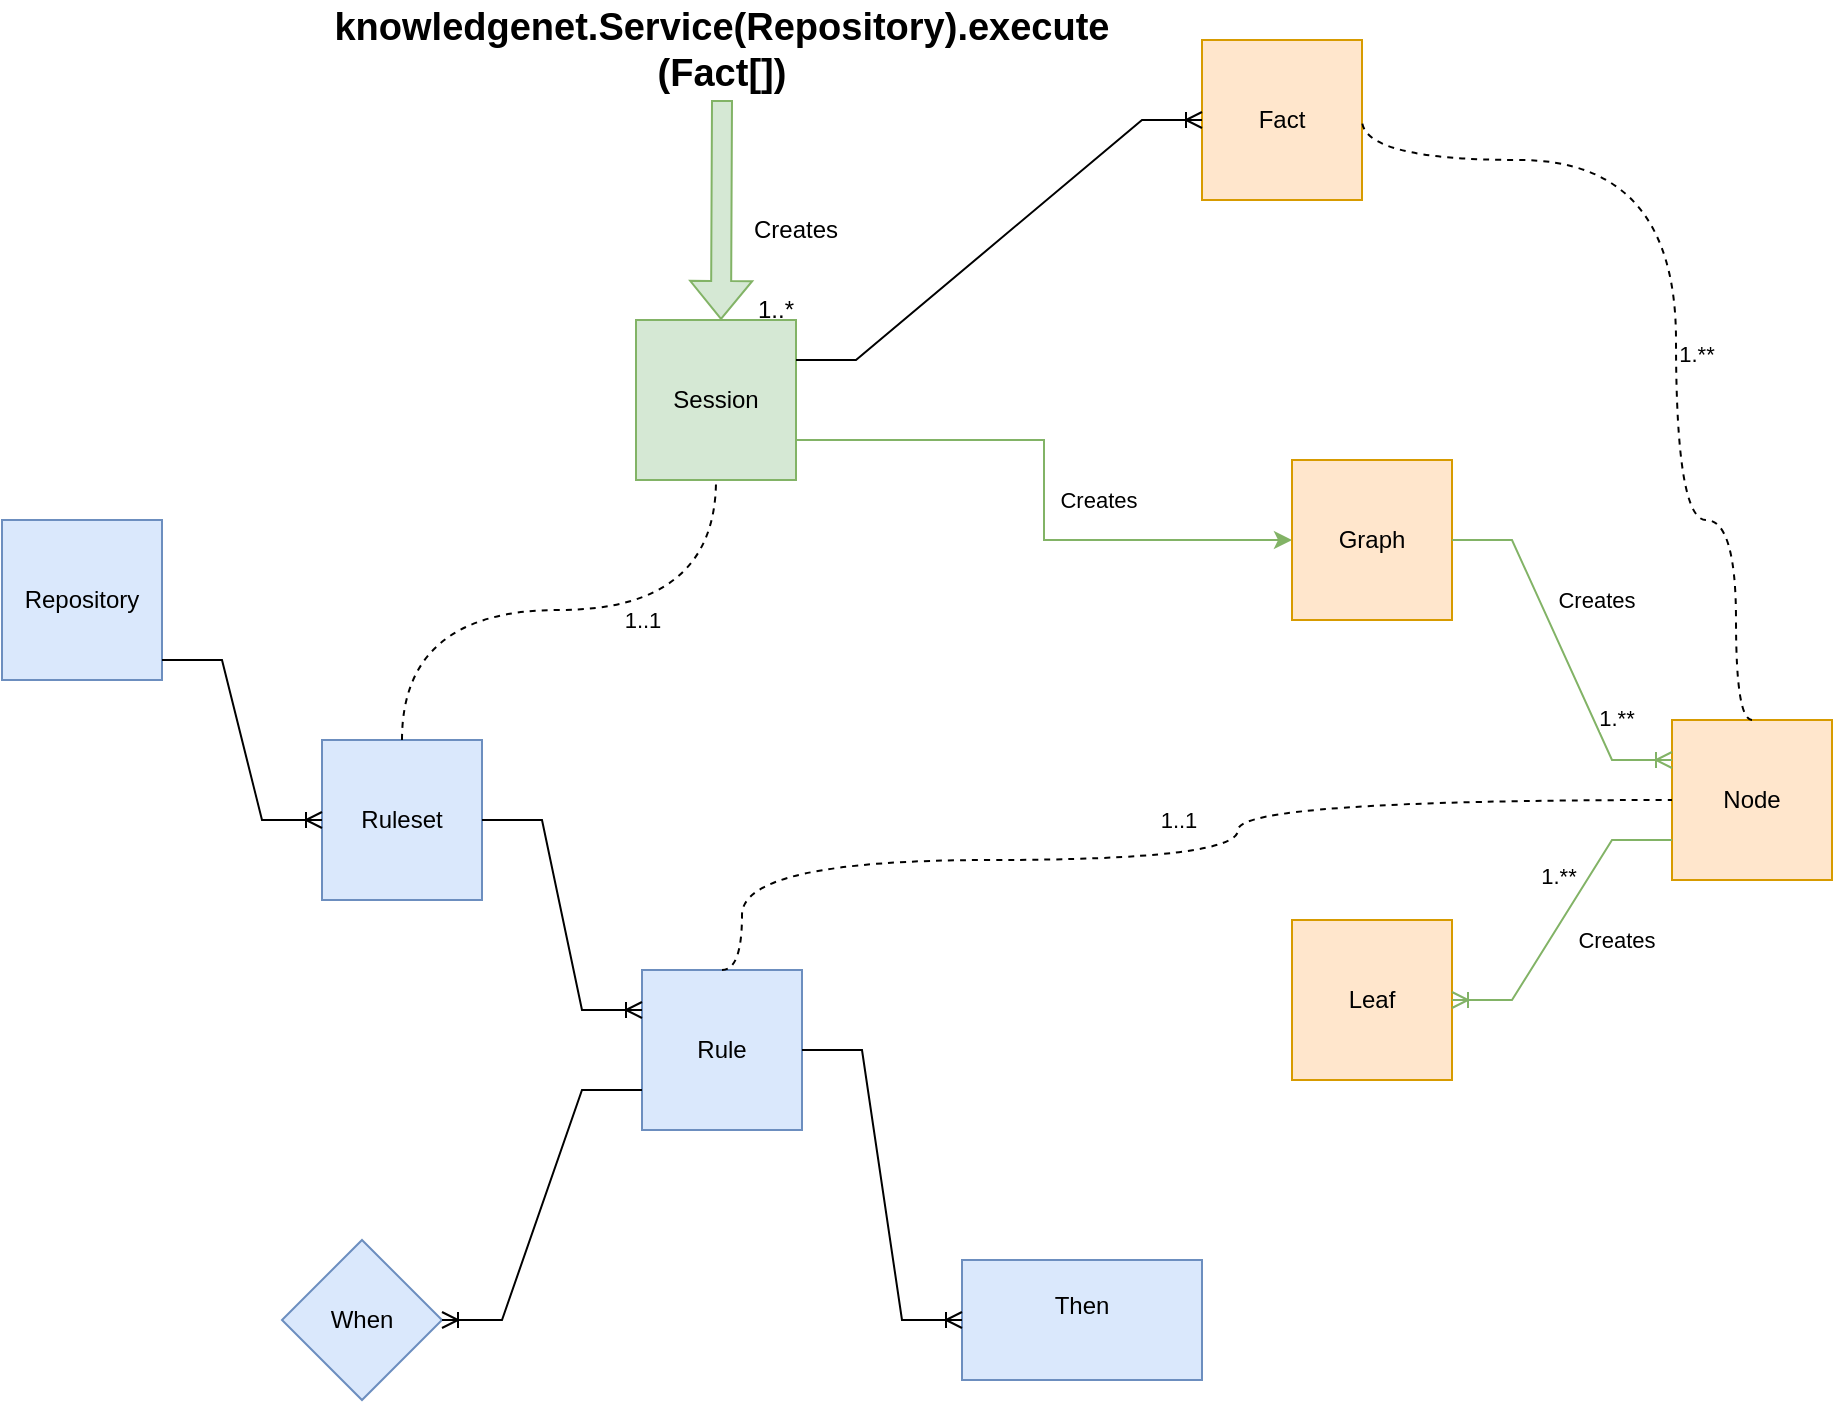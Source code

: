 <mxfile version="25.0.3">
  <diagram name="Page-1" id="RC7_iYQg-gNcwzrBWBoC">
    <mxGraphModel dx="1050" dy="570" grid="1" gridSize="10" guides="1" tooltips="1" connect="1" arrows="1" fold="1" page="1" pageScale="1" pageWidth="1100" pageHeight="850" math="0" shadow="0">
      <root>
        <mxCell id="0" />
        <mxCell id="1" parent="0" />
        <mxCell id="3p7cboEdOOLLmn491Co7-1" value="Repository" style="whiteSpace=wrap;html=1;aspect=fixed;fillColor=#dae8fc;strokeColor=#6c8ebf;" parent="1" vertex="1">
          <mxGeometry x="93" y="310" width="80" height="80" as="geometry" />
        </mxCell>
        <mxCell id="3p7cboEdOOLLmn491Co7-2" value="Ruleset" style="whiteSpace=wrap;html=1;aspect=fixed;fillColor=#dae8fc;strokeColor=#6c8ebf;" parent="1" vertex="1">
          <mxGeometry x="253" y="420" width="80" height="80" as="geometry" />
        </mxCell>
        <mxCell id="3p7cboEdOOLLmn491Co7-3" value="Rule" style="whiteSpace=wrap;html=1;aspect=fixed;fillColor=#dae8fc;strokeColor=#6c8ebf;" parent="1" vertex="1">
          <mxGeometry x="413" y="535" width="80" height="80" as="geometry" />
        </mxCell>
        <mxCell id="3p7cboEdOOLLmn491Co7-4" value="When" style="rhombus;whiteSpace=wrap;html=1;fillColor=#dae8fc;strokeColor=#6c8ebf;" parent="1" vertex="1">
          <mxGeometry x="233" y="670" width="80" height="80" as="geometry" />
        </mxCell>
        <mxCell id="3p7cboEdOOLLmn491Co7-5" value="Then&lt;div&gt;&lt;br&gt;&lt;/div&gt;" style="rounded=0;whiteSpace=wrap;html=1;fillColor=#dae8fc;strokeColor=#6c8ebf;" parent="1" vertex="1">
          <mxGeometry x="573" y="680" width="120" height="60" as="geometry" />
        </mxCell>
        <mxCell id="3p7cboEdOOLLmn491Co7-20" style="edgeStyle=orthogonalEdgeStyle;rounded=0;orthogonalLoop=1;jettySize=auto;html=1;exitX=1;exitY=0.75;exitDx=0;exitDy=0;entryX=0;entryY=0.5;entryDx=0;entryDy=0;fillColor=#d5e8d4;strokeColor=#82b366;" parent="1" source="3p7cboEdOOLLmn491Co7-6" target="3p7cboEdOOLLmn491Co7-9" edge="1">
          <mxGeometry relative="1" as="geometry" />
        </mxCell>
        <mxCell id="3p7cboEdOOLLmn491Co7-21" value="Creates" style="edgeLabel;html=1;align=center;verticalAlign=middle;resizable=0;points=[];" parent="3p7cboEdOOLLmn491Co7-20" vertex="1" connectable="0">
          <mxGeometry x="-0.218" y="-2" relative="1" as="geometry">
            <mxPoint x="34" y="28" as="offset" />
          </mxGeometry>
        </mxCell>
        <mxCell id="3p7cboEdOOLLmn491Co7-6" value="Session" style="whiteSpace=wrap;html=1;aspect=fixed;fillColor=#d5e8d4;strokeColor=#82b366;" parent="1" vertex="1">
          <mxGeometry x="410" y="210" width="80" height="80" as="geometry" />
        </mxCell>
        <mxCell id="3p7cboEdOOLLmn491Co7-8" value="Fact" style="whiteSpace=wrap;html=1;aspect=fixed;fillColor=#ffe6cc;strokeColor=#d79b00;" parent="1" vertex="1">
          <mxGeometry x="693" y="70" width="80" height="80" as="geometry" />
        </mxCell>
        <mxCell id="3p7cboEdOOLLmn491Co7-9" value="Graph" style="whiteSpace=wrap;html=1;aspect=fixed;fillColor=#ffe6cc;strokeColor=#d79b00;" parent="1" vertex="1">
          <mxGeometry x="738" y="280" width="80" height="80" as="geometry" />
        </mxCell>
        <mxCell id="3p7cboEdOOLLmn491Co7-10" value="Node" style="whiteSpace=wrap;html=1;aspect=fixed;fillColor=#ffe6cc;strokeColor=#d79b00;" parent="1" vertex="1">
          <mxGeometry x="928" y="410" width="80" height="80" as="geometry" />
        </mxCell>
        <mxCell id="3p7cboEdOOLLmn491Co7-11" value="Leaf" style="whiteSpace=wrap;html=1;aspect=fixed;fillColor=#ffe6cc;strokeColor=#d79b00;" parent="1" vertex="1">
          <mxGeometry x="738" y="510" width="80" height="80" as="geometry" />
        </mxCell>
        <mxCell id="3p7cboEdOOLLmn491Co7-15" value="" style="edgeStyle=entityRelationEdgeStyle;fontSize=12;html=1;endArrow=ERoneToMany;rounded=0;entryX=0;entryY=0.25;entryDx=0;entryDy=0;exitX=1;exitY=0.5;exitDx=0;exitDy=0;fillColor=#d5e8d4;strokeColor=#82b366;" parent="1" source="3p7cboEdOOLLmn491Co7-9" target="3p7cboEdOOLLmn491Co7-10" edge="1">
          <mxGeometry width="100" height="100" relative="1" as="geometry">
            <mxPoint x="623" y="540" as="sourcePoint" />
            <mxPoint x="723" y="440" as="targetPoint" />
          </mxGeometry>
        </mxCell>
        <mxCell id="hTZwY5HHQxkWMezb6eO1-17" value="Creates" style="edgeLabel;html=1;align=center;verticalAlign=middle;resizable=0;points=[];" parent="3p7cboEdOOLLmn491Co7-15" vertex="1" connectable="0">
          <mxGeometry x="0.263" y="-1" relative="1" as="geometry">
            <mxPoint x="8" y="-47" as="offset" />
          </mxGeometry>
        </mxCell>
        <mxCell id="hTZwY5HHQxkWMezb6eO1-24" value="1.**" style="edgeLabel;html=1;align=center;verticalAlign=middle;resizable=0;points=[];" parent="3p7cboEdOOLLmn491Co7-15" vertex="1" connectable="0">
          <mxGeometry x="0.416" relative="1" as="geometry">
            <mxPoint x="11" as="offset" />
          </mxGeometry>
        </mxCell>
        <mxCell id="3p7cboEdOOLLmn491Co7-16" value="" style="edgeStyle=entityRelationEdgeStyle;fontSize=12;html=1;endArrow=ERoneToMany;rounded=0;exitX=0;exitY=0.75;exitDx=0;exitDy=0;entryX=1;entryY=0.5;entryDx=0;entryDy=0;fillColor=#d5e8d4;strokeColor=#82b366;" parent="1" source="3p7cboEdOOLLmn491Co7-10" target="3p7cboEdOOLLmn491Co7-11" edge="1">
          <mxGeometry width="100" height="100" relative="1" as="geometry">
            <mxPoint x="623" y="540" as="sourcePoint" />
            <mxPoint x="723" y="440" as="targetPoint" />
          </mxGeometry>
        </mxCell>
        <mxCell id="hTZwY5HHQxkWMezb6eO1-18" value="Creates" style="edgeLabel;html=1;align=center;verticalAlign=middle;resizable=0;points=[];" parent="3p7cboEdOOLLmn491Co7-16" vertex="1" connectable="0">
          <mxGeometry x="-0.092" y="4" relative="1" as="geometry">
            <mxPoint x="20" y="14" as="offset" />
          </mxGeometry>
        </mxCell>
        <mxCell id="hTZwY5HHQxkWMezb6eO1-25" value="1.**" style="edgeLabel;html=1;align=center;verticalAlign=middle;resizable=0;points=[];" parent="3p7cboEdOOLLmn491Co7-16" vertex="1" connectable="0">
          <mxGeometry x="-0.365" y="4" relative="1" as="geometry">
            <mxPoint x="-21" as="offset" />
          </mxGeometry>
        </mxCell>
        <mxCell id="3p7cboEdOOLLmn491Co7-17" value="" style="edgeStyle=entityRelationEdgeStyle;fontSize=12;html=1;endArrow=ERoneToMany;rounded=0;exitX=1;exitY=0.25;exitDx=0;exitDy=0;" parent="1" source="3p7cboEdOOLLmn491Co7-6" target="3p7cboEdOOLLmn491Co7-8" edge="1">
          <mxGeometry width="100" height="100" relative="1" as="geometry">
            <mxPoint x="422.96" y="750" as="sourcePoint" />
            <mxPoint x="443.0" y="620" as="targetPoint" />
            <Array as="points">
              <mxPoint x="442.96" y="660" />
              <mxPoint x="430" y="170" />
              <mxPoint x="293" y="370" />
              <mxPoint x="433" y="410" />
              <mxPoint x="363" y="400" />
              <mxPoint x="452.96" y="720" />
              <mxPoint x="412.96" y="650" />
              <mxPoint x="412.96" y="660" />
            </Array>
          </mxGeometry>
        </mxCell>
        <mxCell id="3p7cboEdOOLLmn491Co7-22" value="" style="edgeStyle=entityRelationEdgeStyle;fontSize=12;html=1;endArrow=ERoneToMany;rounded=0;entryX=0;entryY=0.5;entryDx=0;entryDy=0;" parent="1" target="3p7cboEdOOLLmn491Co7-2" edge="1">
          <mxGeometry width="100" height="100" relative="1" as="geometry">
            <mxPoint x="173" y="380" as="sourcePoint" />
            <mxPoint x="233" y="250" as="targetPoint" />
          </mxGeometry>
        </mxCell>
        <mxCell id="3p7cboEdOOLLmn491Co7-24" value="" style="edgeStyle=entityRelationEdgeStyle;fontSize=12;html=1;endArrow=ERoneToMany;rounded=0;exitX=1;exitY=0.5;exitDx=0;exitDy=0;entryX=0;entryY=0.25;entryDx=0;entryDy=0;" parent="1" source="3p7cboEdOOLLmn491Co7-2" target="3p7cboEdOOLLmn491Co7-3" edge="1">
          <mxGeometry width="100" height="100" relative="1" as="geometry">
            <mxPoint x="443" y="740" as="sourcePoint" />
            <mxPoint x="543" y="640" as="targetPoint" />
          </mxGeometry>
        </mxCell>
        <mxCell id="3p7cboEdOOLLmn491Co7-25" value="" style="edgeStyle=entityRelationEdgeStyle;fontSize=12;html=1;endArrow=ERoneToMany;rounded=0;entryX=0;entryY=0.5;entryDx=0;entryDy=0;exitX=1;exitY=0.5;exitDx=0;exitDy=0;" parent="1" source="3p7cboEdOOLLmn491Co7-3" target="3p7cboEdOOLLmn491Co7-5" edge="1">
          <mxGeometry width="100" height="100" relative="1" as="geometry">
            <mxPoint x="403" y="540" as="sourcePoint" />
            <mxPoint x="503" y="440" as="targetPoint" />
          </mxGeometry>
        </mxCell>
        <mxCell id="3p7cboEdOOLLmn491Co7-26" value="" style="edgeStyle=entityRelationEdgeStyle;fontSize=12;html=1;endArrow=ERoneToMany;rounded=0;exitX=0;exitY=0.75;exitDx=0;exitDy=0;entryX=1;entryY=0.5;entryDx=0;entryDy=0;" parent="1" source="3p7cboEdOOLLmn491Co7-3" target="3p7cboEdOOLLmn491Co7-4" edge="1">
          <mxGeometry width="100" height="100" relative="1" as="geometry">
            <mxPoint x="403" y="540" as="sourcePoint" />
            <mxPoint x="503" y="440" as="targetPoint" />
          </mxGeometry>
        </mxCell>
        <mxCell id="hTZwY5HHQxkWMezb6eO1-2" value="" style="endArrow=none;dashed=1;html=1;rounded=0;entryX=0;entryY=0.5;entryDx=0;entryDy=0;edgeStyle=orthogonalEdgeStyle;exitX=0.5;exitY=0;exitDx=0;exitDy=0;curved=1;" parent="1" source="3p7cboEdOOLLmn491Co7-3" target="3p7cboEdOOLLmn491Co7-10" edge="1">
          <mxGeometry width="50" height="50" relative="1" as="geometry">
            <mxPoint x="458" y="530" as="sourcePoint" />
            <mxPoint x="568" y="350" as="targetPoint" />
            <Array as="points">
              <mxPoint x="463" y="535" />
              <mxPoint x="463" y="480" />
              <mxPoint x="711" y="480" />
              <mxPoint x="711" y="450" />
            </Array>
          </mxGeometry>
        </mxCell>
        <mxCell id="hTZwY5HHQxkWMezb6eO1-22" value="1..1" style="edgeLabel;html=1;align=center;verticalAlign=middle;resizable=0;points=[];" parent="hTZwY5HHQxkWMezb6eO1-2" vertex="1" connectable="0">
          <mxGeometry x="0.011" y="4" relative="1" as="geometry">
            <mxPoint y="-16" as="offset" />
          </mxGeometry>
        </mxCell>
        <mxCell id="hTZwY5HHQxkWMezb6eO1-6" value="" style="endArrow=none;dashed=1;html=1;rounded=0;entryX=1;entryY=0.5;entryDx=0;entryDy=0;edgeStyle=orthogonalEdgeStyle;curved=1;exitX=0.5;exitY=0;exitDx=0;exitDy=0;" parent="1" source="3p7cboEdOOLLmn491Co7-10" target="3p7cboEdOOLLmn491Co7-8" edge="1">
          <mxGeometry width="50" height="50" relative="1" as="geometry">
            <mxPoint x="960" y="400" as="sourcePoint" />
            <mxPoint x="570" y="440" as="targetPoint" />
            <Array as="points">
              <mxPoint x="960" y="410" />
              <mxPoint x="960" y="310" />
              <mxPoint x="930" y="310" />
              <mxPoint x="930" y="130" />
            </Array>
          </mxGeometry>
        </mxCell>
        <mxCell id="hTZwY5HHQxkWMezb6eO1-26" value="1.**" style="edgeLabel;html=1;align=center;verticalAlign=middle;resizable=0;points=[];" parent="hTZwY5HHQxkWMezb6eO1-6" vertex="1" connectable="0">
          <mxGeometry x="-0.107" y="8" relative="1" as="geometry">
            <mxPoint x="18" as="offset" />
          </mxGeometry>
        </mxCell>
        <mxCell id="hTZwY5HHQxkWMezb6eO1-10" value="" style="shape=flexArrow;endArrow=classic;html=1;rounded=0;fillColor=#d5e8d4;strokeColor=#82b366;exitX=0.5;exitY=1;exitDx=0;exitDy=0;" parent="1" source="hTZwY5HHQxkWMezb6eO1-12" edge="1">
          <mxGeometry width="50" height="50" relative="1" as="geometry">
            <mxPoint x="452.5" y="150" as="sourcePoint" />
            <mxPoint x="452.5" y="210" as="targetPoint" />
          </mxGeometry>
        </mxCell>
        <mxCell id="hTZwY5HHQxkWMezb6eO1-11" value="" style="endArrow=none;dashed=1;html=1;rounded=0;exitX=0.5;exitY=0;exitDx=0;exitDy=0;entryX=0.5;entryY=1;entryDx=0;entryDy=0;edgeStyle=orthogonalEdgeStyle;curved=1;" parent="1" source="3p7cboEdOOLLmn491Co7-2" target="3p7cboEdOOLLmn491Co7-6" edge="1">
          <mxGeometry width="50" height="50" relative="1" as="geometry">
            <mxPoint x="390" y="400" as="sourcePoint" />
            <mxPoint x="440" y="350" as="targetPoint" />
          </mxGeometry>
        </mxCell>
        <mxCell id="hTZwY5HHQxkWMezb6eO1-13" value="1..1" style="edgeLabel;html=1;align=center;verticalAlign=middle;resizable=0;points=[];" parent="hTZwY5HHQxkWMezb6eO1-11" vertex="1" connectable="0">
          <mxGeometry x="0.25" y="2" relative="1" as="geometry">
            <mxPoint x="5" y="7" as="offset" />
          </mxGeometry>
        </mxCell>
        <mxCell id="hTZwY5HHQxkWMezb6eO1-12" value="&lt;b&gt;&lt;font style=&quot;font-size: 19px;&quot;&gt;knowledgenet.Service(Repository).execute (Fact[])&lt;/font&gt;&lt;/b&gt;" style="text;html=1;align=center;verticalAlign=middle;whiteSpace=wrap;rounded=0;" parent="1" vertex="1">
          <mxGeometry x="233" y="50" width="440" height="50" as="geometry" />
        </mxCell>
        <mxCell id="Vqbwu5_xEdoBO6F1TTGz-4" value="Creates" style="text;html=1;align=center;verticalAlign=middle;whiteSpace=wrap;rounded=0;" parent="1" vertex="1">
          <mxGeometry x="460" y="150" width="60" height="30" as="geometry" />
        </mxCell>
        <mxCell id="Vqbwu5_xEdoBO6F1TTGz-5" value="1..*" style="text;html=1;align=center;verticalAlign=middle;whiteSpace=wrap;rounded=0;" parent="1" vertex="1">
          <mxGeometry x="450" y="190" width="60" height="30" as="geometry" />
        </mxCell>
      </root>
    </mxGraphModel>
  </diagram>
</mxfile>
